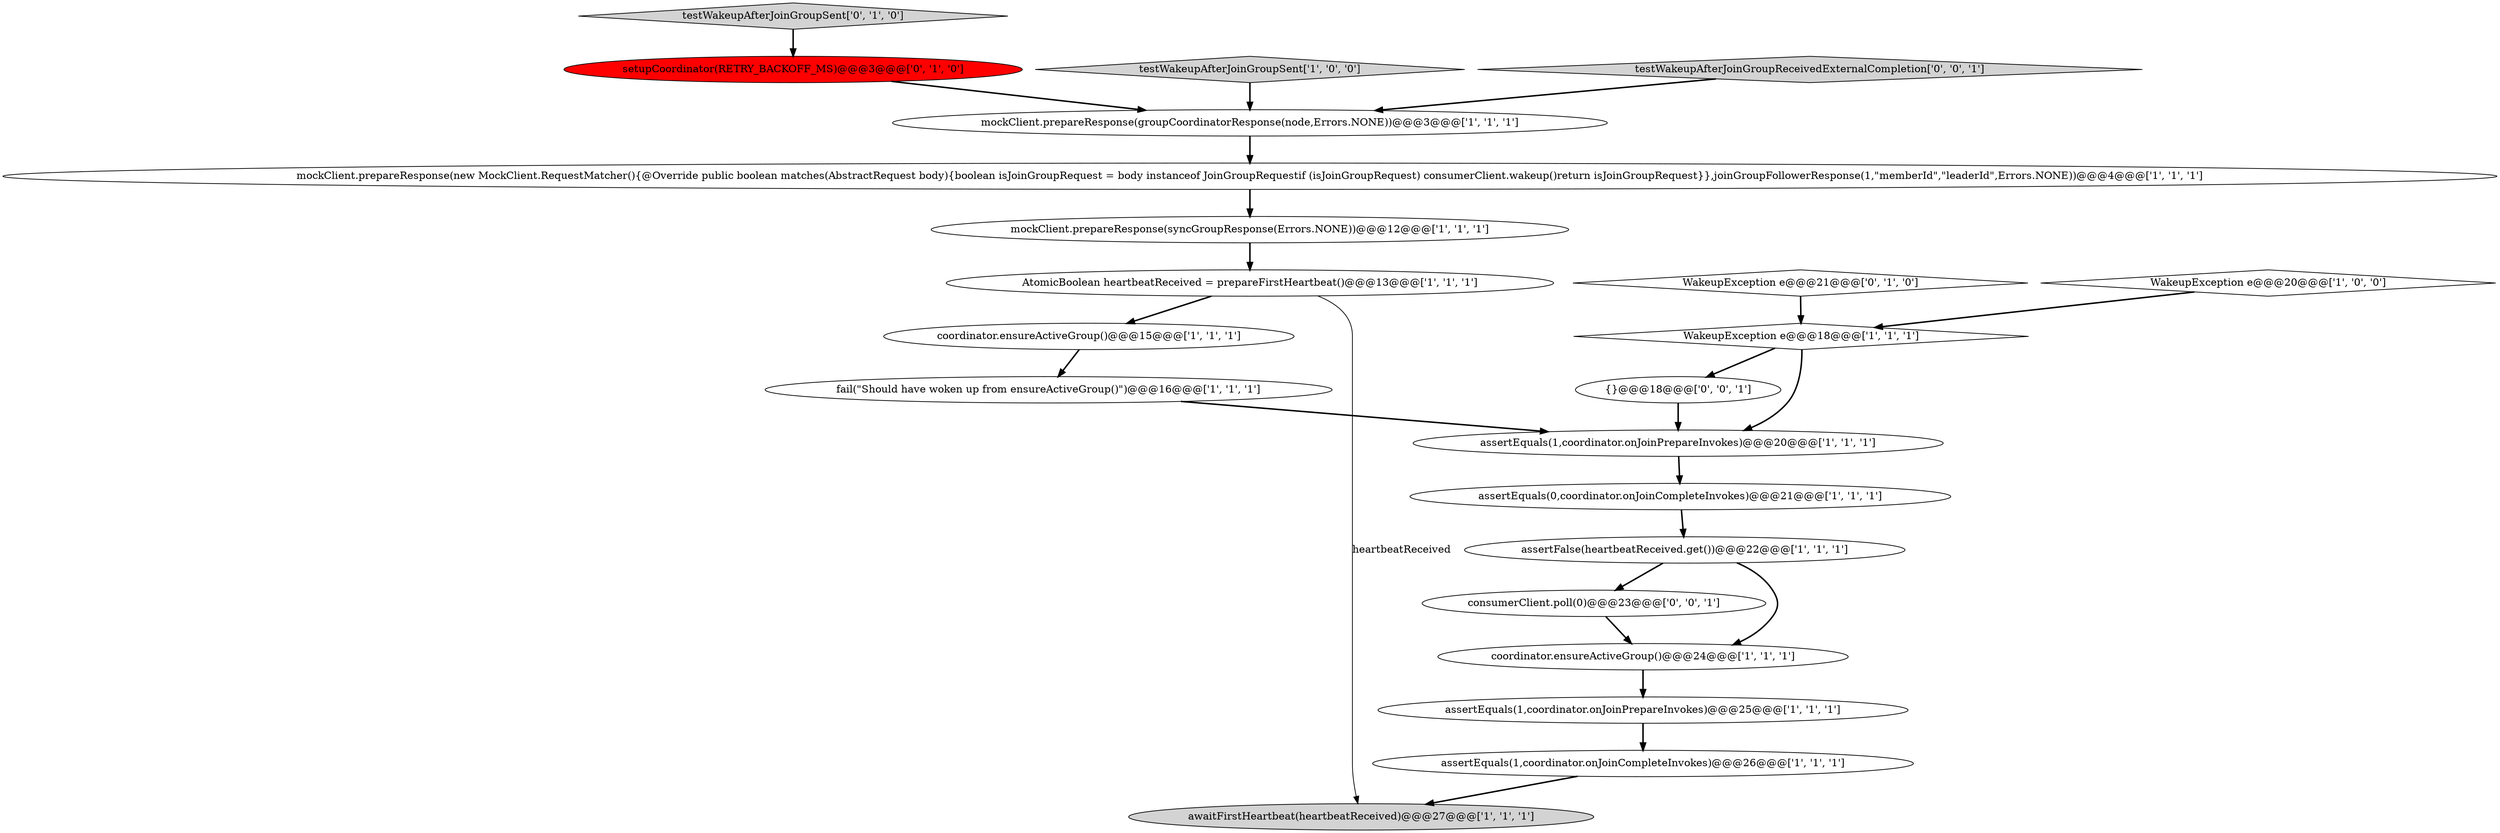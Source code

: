 digraph {
8 [style = filled, label = "fail(\"Should have woken up from ensureActiveGroup()\")@@@16@@@['1', '1', '1']", fillcolor = white, shape = ellipse image = "AAA0AAABBB1BBB"];
7 [style = filled, label = "coordinator.ensureActiveGroup()@@@15@@@['1', '1', '1']", fillcolor = white, shape = ellipse image = "AAA0AAABBB1BBB"];
21 [style = filled, label = "consumerClient.poll(0)@@@23@@@['0', '0', '1']", fillcolor = white, shape = ellipse image = "AAA0AAABBB3BBB"];
5 [style = filled, label = "awaitFirstHeartbeat(heartbeatReceived)@@@27@@@['1', '1', '1']", fillcolor = lightgray, shape = ellipse image = "AAA0AAABBB1BBB"];
2 [style = filled, label = "coordinator.ensureActiveGroup()@@@24@@@['1', '1', '1']", fillcolor = white, shape = ellipse image = "AAA0AAABBB1BBB"];
16 [style = filled, label = "setupCoordinator(RETRY_BACKOFF_MS)@@@3@@@['0', '1', '0']", fillcolor = red, shape = ellipse image = "AAA1AAABBB2BBB"];
4 [style = filled, label = "mockClient.prepareResponse(groupCoordinatorResponse(node,Errors.NONE))@@@3@@@['1', '1', '1']", fillcolor = white, shape = ellipse image = "AAA0AAABBB1BBB"];
12 [style = filled, label = "testWakeupAfterJoinGroupSent['1', '0', '0']", fillcolor = lightgray, shape = diamond image = "AAA0AAABBB1BBB"];
6 [style = filled, label = "WakeupException e@@@20@@@['1', '0', '0']", fillcolor = white, shape = diamond image = "AAA0AAABBB1BBB"];
9 [style = filled, label = "assertEquals(1,coordinator.onJoinPrepareInvokes)@@@25@@@['1', '1', '1']", fillcolor = white, shape = ellipse image = "AAA0AAABBB1BBB"];
0 [style = filled, label = "mockClient.prepareResponse(syncGroupResponse(Errors.NONE))@@@12@@@['1', '1', '1']", fillcolor = white, shape = ellipse image = "AAA0AAABBB1BBB"];
19 [style = filled, label = "{}@@@18@@@['0', '0', '1']", fillcolor = white, shape = ellipse image = "AAA0AAABBB3BBB"];
13 [style = filled, label = "mockClient.prepareResponse(new MockClient.RequestMatcher(){@Override public boolean matches(AbstractRequest body){boolean isJoinGroupRequest = body instanceof JoinGroupRequestif (isJoinGroupRequest) consumerClient.wakeup()return isJoinGroupRequest}},joinGroupFollowerResponse(1,\"memberId\",\"leaderId\",Errors.NONE))@@@4@@@['1', '1', '1']", fillcolor = white, shape = ellipse image = "AAA0AAABBB1BBB"];
15 [style = filled, label = "WakeupException e@@@18@@@['1', '1', '1']", fillcolor = white, shape = diamond image = "AAA0AAABBB1BBB"];
17 [style = filled, label = "WakeupException e@@@21@@@['0', '1', '0']", fillcolor = white, shape = diamond image = "AAA0AAABBB2BBB"];
18 [style = filled, label = "testWakeupAfterJoinGroupSent['0', '1', '0']", fillcolor = lightgray, shape = diamond image = "AAA0AAABBB2BBB"];
10 [style = filled, label = "assertEquals(1,coordinator.onJoinPrepareInvokes)@@@20@@@['1', '1', '1']", fillcolor = white, shape = ellipse image = "AAA0AAABBB1BBB"];
20 [style = filled, label = "testWakeupAfterJoinGroupReceivedExternalCompletion['0', '0', '1']", fillcolor = lightgray, shape = diamond image = "AAA0AAABBB3BBB"];
14 [style = filled, label = "assertEquals(0,coordinator.onJoinCompleteInvokes)@@@21@@@['1', '1', '1']", fillcolor = white, shape = ellipse image = "AAA0AAABBB1BBB"];
11 [style = filled, label = "assertEquals(1,coordinator.onJoinCompleteInvokes)@@@26@@@['1', '1', '1']", fillcolor = white, shape = ellipse image = "AAA0AAABBB1BBB"];
1 [style = filled, label = "assertFalse(heartbeatReceived.get())@@@22@@@['1', '1', '1']", fillcolor = white, shape = ellipse image = "AAA0AAABBB1BBB"];
3 [style = filled, label = "AtomicBoolean heartbeatReceived = prepareFirstHeartbeat()@@@13@@@['1', '1', '1']", fillcolor = white, shape = ellipse image = "AAA0AAABBB1BBB"];
0->3 [style = bold, label=""];
8->10 [style = bold, label=""];
15->10 [style = bold, label=""];
9->11 [style = bold, label=""];
10->14 [style = bold, label=""];
4->13 [style = bold, label=""];
19->10 [style = bold, label=""];
2->9 [style = bold, label=""];
15->19 [style = bold, label=""];
7->8 [style = bold, label=""];
6->15 [style = bold, label=""];
14->1 [style = bold, label=""];
20->4 [style = bold, label=""];
21->2 [style = bold, label=""];
11->5 [style = bold, label=""];
12->4 [style = bold, label=""];
3->7 [style = bold, label=""];
1->21 [style = bold, label=""];
17->15 [style = bold, label=""];
1->2 [style = bold, label=""];
16->4 [style = bold, label=""];
3->5 [style = solid, label="heartbeatReceived"];
13->0 [style = bold, label=""];
18->16 [style = bold, label=""];
}
